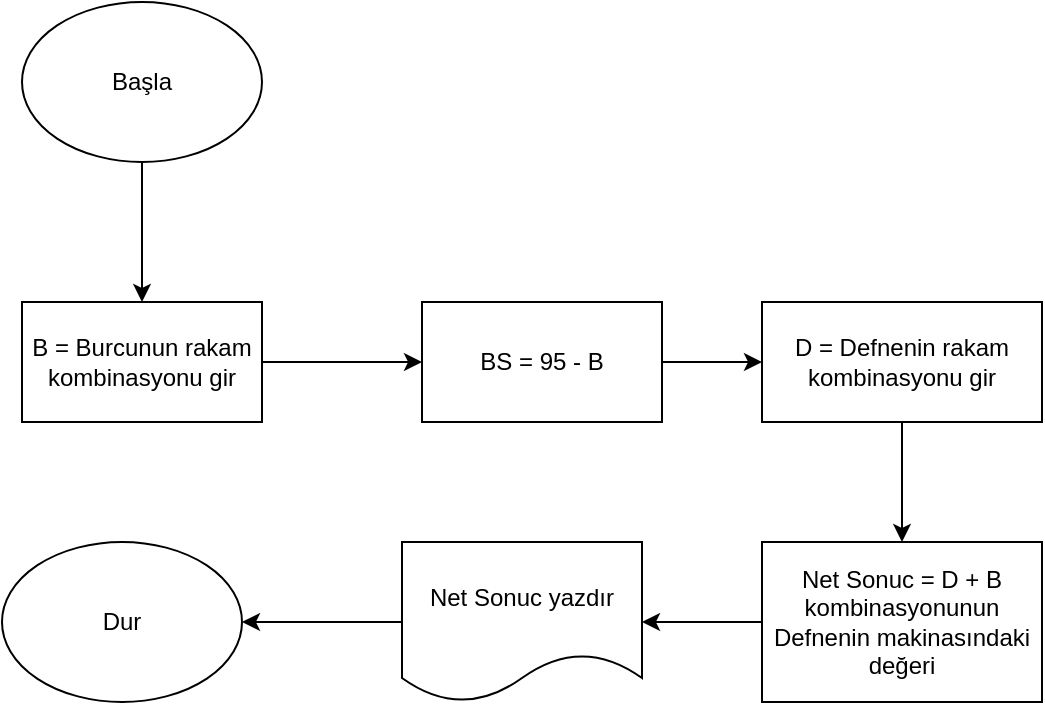 <mxfile version="15.0.3" type="device"><diagram id="QlHk6NcabFm0nv-j_tWV" name="Page-1"><mxGraphModel dx="1718" dy="637" grid="1" gridSize="10" guides="1" tooltips="1" connect="1" arrows="1" fold="1" page="1" pageScale="1" pageWidth="850" pageHeight="1100" math="0" shadow="0"><root><mxCell id="0"/><mxCell id="1" parent="0"/><mxCell id="hRHXbetSydN_C4NR1DLw-2" style="edgeStyle=orthogonalEdgeStyle;rounded=0;orthogonalLoop=1;jettySize=auto;html=1;" edge="1" parent="1" source="hRHXbetSydN_C4NR1DLw-1"><mxGeometry relative="1" as="geometry"><mxPoint x="220" y="190" as="targetPoint"/></mxGeometry></mxCell><mxCell id="hRHXbetSydN_C4NR1DLw-1" value="Başla" style="ellipse;whiteSpace=wrap;html=1;" vertex="1" parent="1"><mxGeometry x="160" y="40" width="120" height="80" as="geometry"/></mxCell><mxCell id="hRHXbetSydN_C4NR1DLw-47" style="edgeStyle=orthogonalEdgeStyle;rounded=0;orthogonalLoop=1;jettySize=auto;html=1;entryX=0;entryY=0.5;entryDx=0;entryDy=0;" edge="1" parent="1" source="hRHXbetSydN_C4NR1DLw-4" target="hRHXbetSydN_C4NR1DLw-7"><mxGeometry relative="1" as="geometry"/></mxCell><mxCell id="hRHXbetSydN_C4NR1DLw-4" value="B = Burcunun rakam kombinasyonu gir" style="rounded=0;whiteSpace=wrap;html=1;" vertex="1" parent="1"><mxGeometry x="160" y="190" width="120" height="60" as="geometry"/></mxCell><mxCell id="hRHXbetSydN_C4NR1DLw-5" value="Dur" style="ellipse;whiteSpace=wrap;html=1;" vertex="1" parent="1"><mxGeometry x="150" y="310" width="120" height="80" as="geometry"/></mxCell><mxCell id="hRHXbetSydN_C4NR1DLw-49" style="edgeStyle=orthogonalEdgeStyle;rounded=0;orthogonalLoop=1;jettySize=auto;html=1;" edge="1" parent="1" source="hRHXbetSydN_C4NR1DLw-7"><mxGeometry relative="1" as="geometry"><mxPoint x="530" y="220.0" as="targetPoint"/></mxGeometry></mxCell><mxCell id="hRHXbetSydN_C4NR1DLw-7" value="BS = 95 - B" style="rounded=0;whiteSpace=wrap;html=1;" vertex="1" parent="1"><mxGeometry x="360" y="190.0" width="120" height="60" as="geometry"/></mxCell><mxCell id="hRHXbetSydN_C4NR1DLw-69" style="edgeStyle=orthogonalEdgeStyle;rounded=0;orthogonalLoop=1;jettySize=auto;html=1;" edge="1" parent="1" source="hRHXbetSydN_C4NR1DLw-24" target="hRHXbetSydN_C4NR1DLw-5"><mxGeometry relative="1" as="geometry"/></mxCell><mxCell id="hRHXbetSydN_C4NR1DLw-24" value="Net Sonuc yazdır" style="shape=document;whiteSpace=wrap;html=1;boundedLbl=1;" vertex="1" parent="1"><mxGeometry x="350" y="310" width="120" height="80" as="geometry"/></mxCell><mxCell id="hRHXbetSydN_C4NR1DLw-61" style="edgeStyle=orthogonalEdgeStyle;rounded=0;orthogonalLoop=1;jettySize=auto;html=1;entryX=1;entryY=0.5;entryDx=0;entryDy=0;" edge="1" parent="1" source="hRHXbetSydN_C4NR1DLw-59"><mxGeometry relative="1" as="geometry"><mxPoint x="480" y="320.0" as="targetPoint"/></mxGeometry></mxCell><mxCell id="hRHXbetSydN_C4NR1DLw-65" style="edgeStyle=orthogonalEdgeStyle;rounded=0;orthogonalLoop=1;jettySize=auto;html=1;entryX=1;entryY=0.5;entryDx=0;entryDy=0;" edge="1" parent="1" source="hRHXbetSydN_C4NR1DLw-60"><mxGeometry relative="1" as="geometry"><mxPoint x="280" y="320.0" as="targetPoint"/></mxGeometry></mxCell><mxCell id="hRHXbetSydN_C4NR1DLw-66" style="edgeStyle=orthogonalEdgeStyle;rounded=0;orthogonalLoop=1;jettySize=auto;html=1;" edge="1" parent="1" source="hRHXbetSydN_C4NR1DLw-63"><mxGeometry relative="1" as="geometry"><mxPoint x="220" y="390" as="targetPoint"/></mxGeometry></mxCell><mxCell id="hRHXbetSydN_C4NR1DLw-77" style="edgeStyle=orthogonalEdgeStyle;rounded=0;orthogonalLoop=1;jettySize=auto;html=1;" edge="1" parent="1" source="hRHXbetSydN_C4NR1DLw-70" target="hRHXbetSydN_C4NR1DLw-76"><mxGeometry relative="1" as="geometry"/></mxCell><mxCell id="hRHXbetSydN_C4NR1DLw-70" value="D = Defnenin rakam kombinasyonu gir" style="rounded=0;whiteSpace=wrap;html=1;" vertex="1" parent="1"><mxGeometry x="530" y="190" width="140" height="60" as="geometry"/></mxCell><mxCell id="hRHXbetSydN_C4NR1DLw-78" style="edgeStyle=orthogonalEdgeStyle;rounded=0;orthogonalLoop=1;jettySize=auto;html=1;" edge="1" parent="1" source="hRHXbetSydN_C4NR1DLw-76" target="hRHXbetSydN_C4NR1DLw-24"><mxGeometry relative="1" as="geometry"/></mxCell><mxCell id="hRHXbetSydN_C4NR1DLw-76" value="Net Sonuc = D + B kombinasyonunun Defnenin makinasındaki değeri" style="rounded=0;whiteSpace=wrap;html=1;" vertex="1" parent="1"><mxGeometry x="530" y="310" width="140" height="80" as="geometry"/></mxCell></root></mxGraphModel></diagram></mxfile>